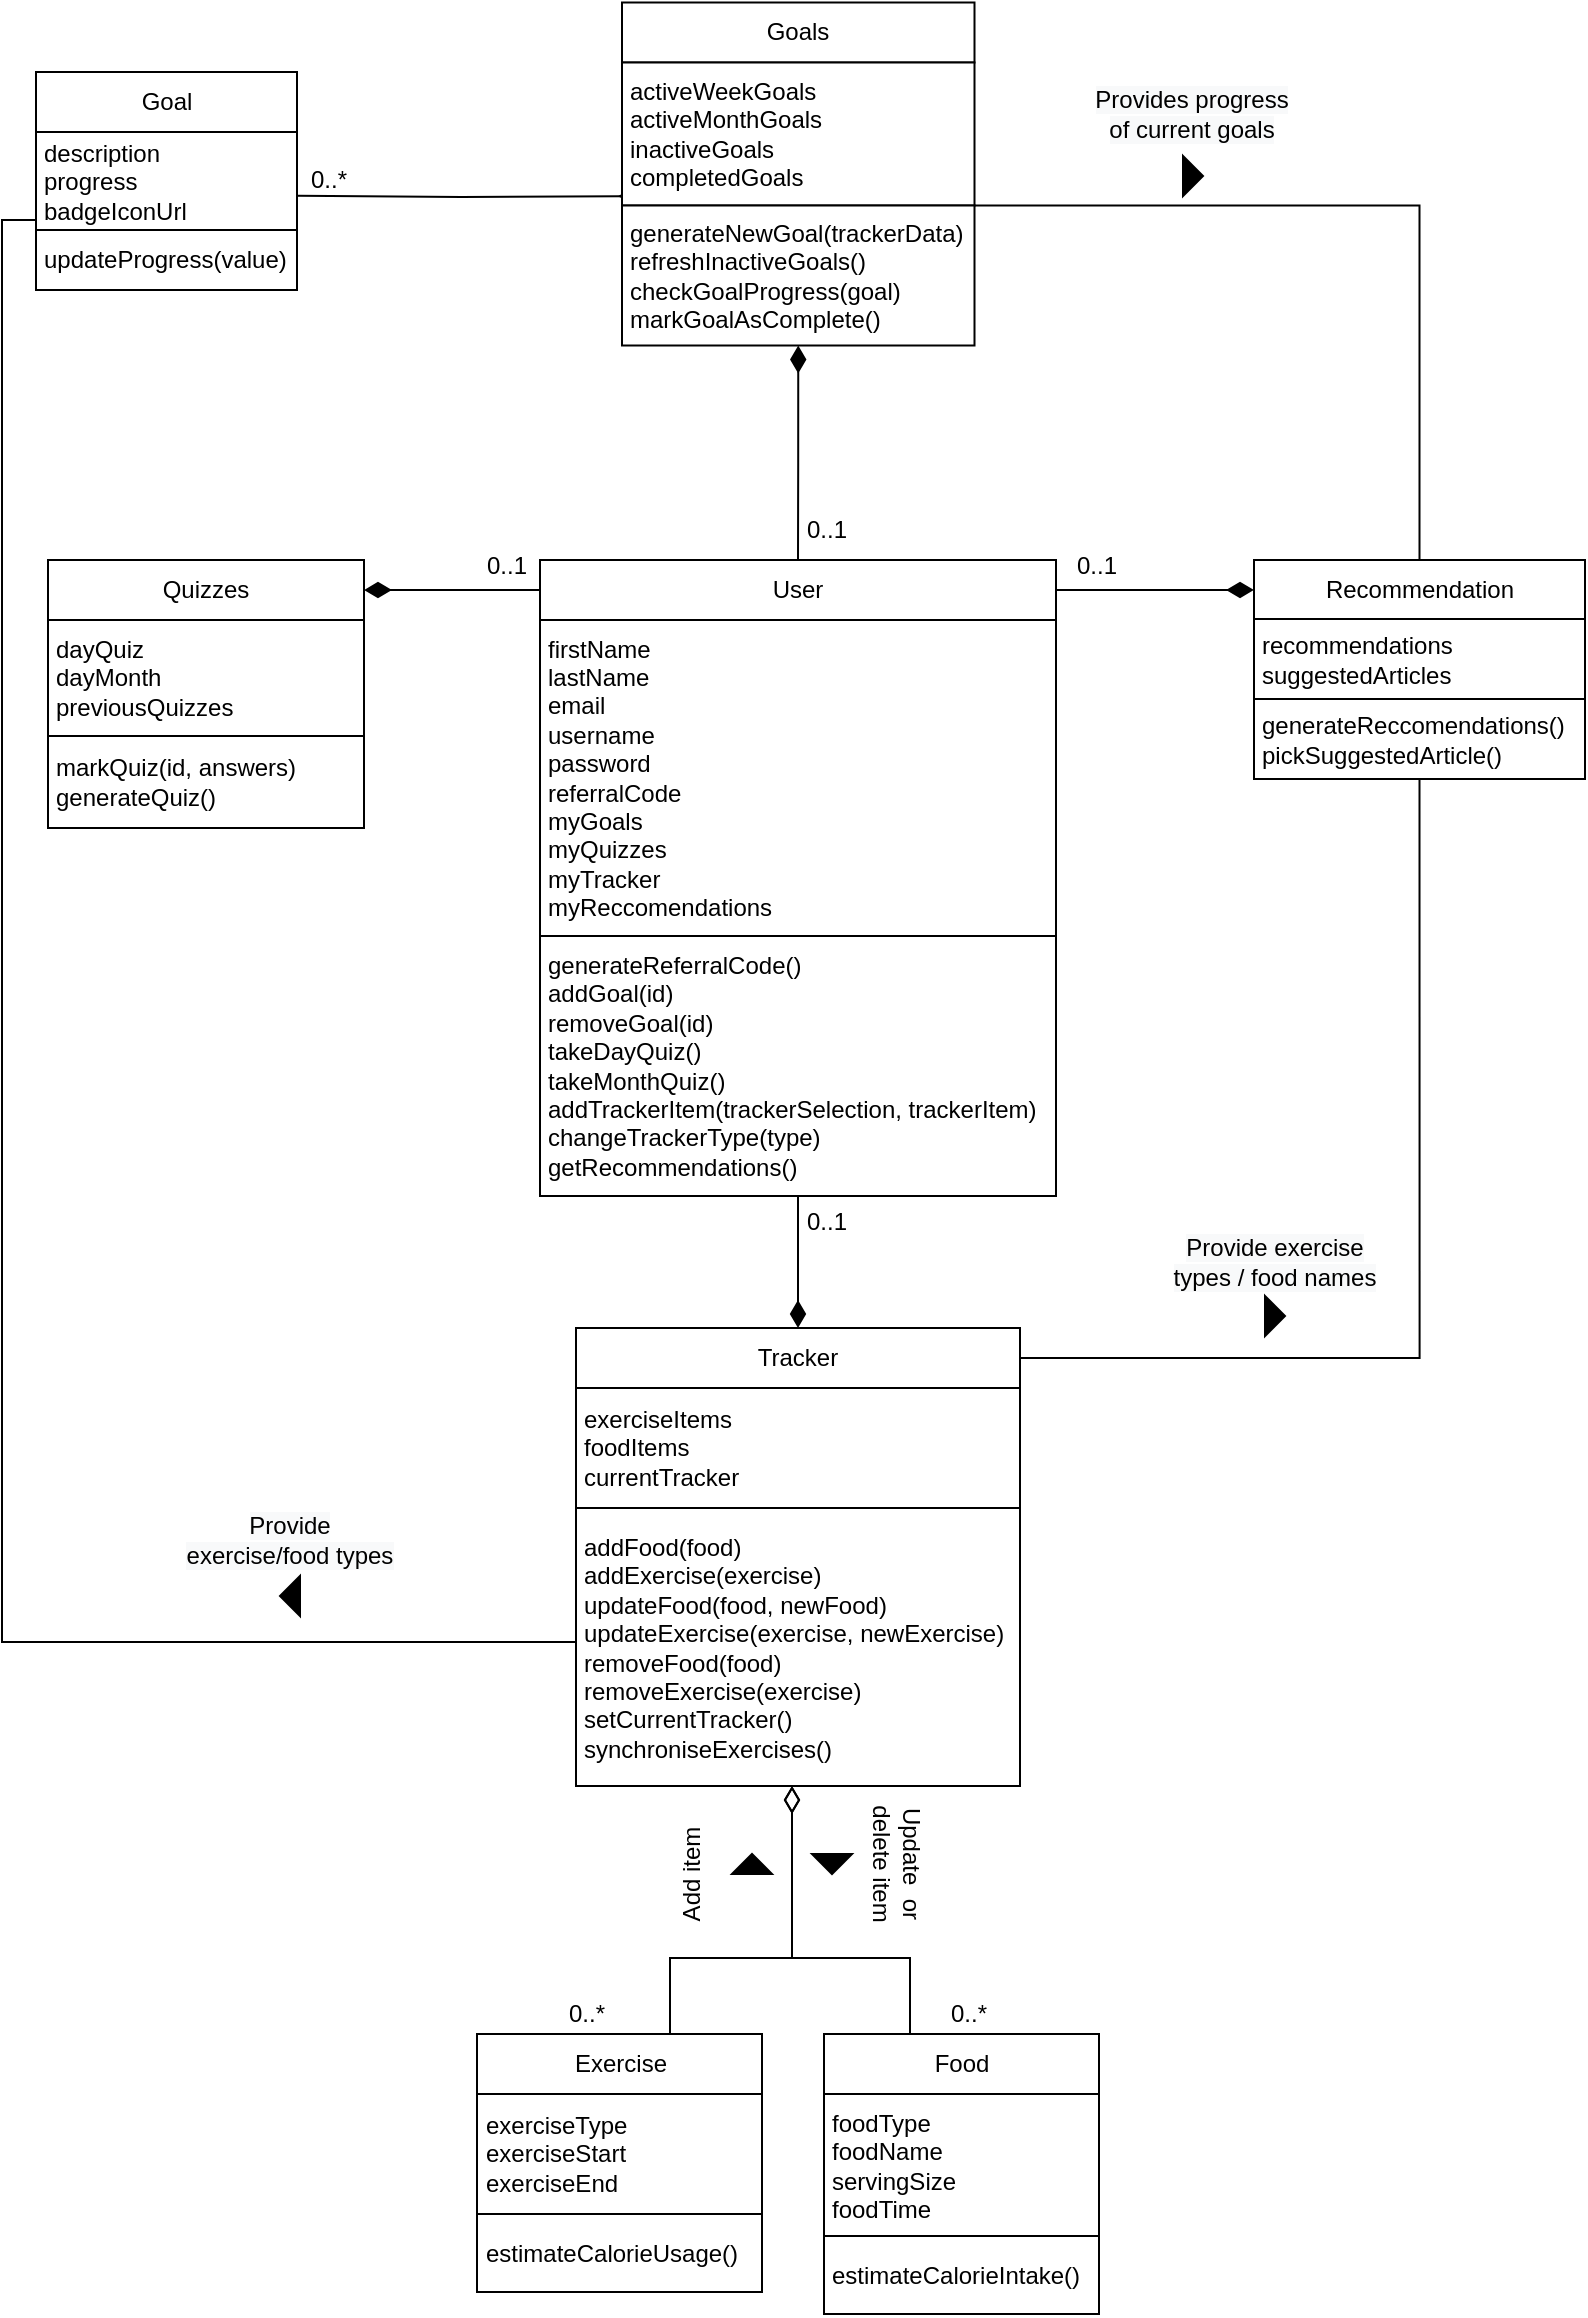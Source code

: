<mxfile version="20.8.10" type="github">
  <diagram id="1zsrYsu_AoUvq1Fhgnbw" name="Page-1">
    <mxGraphModel dx="1417" dy="1466" grid="0" gridSize="10" guides="1" tooltips="1" connect="1" arrows="1" fold="1" page="0" pageScale="1" pageWidth="827" pageHeight="1169" math="0" shadow="0">
      <root>
        <mxCell id="0" />
        <mxCell id="1" parent="0" />
        <mxCell id="FTgBYZZlQ3uHb3LYkkLP-57" style="edgeStyle=orthogonalEdgeStyle;rounded=0;orthogonalLoop=1;jettySize=auto;html=1;exitX=0.5;exitY=0;exitDx=0;exitDy=0;entryX=0.5;entryY=1;entryDx=0;entryDy=0;endArrow=none;endFill=0;startArrow=diamondThin;startFill=1;startSize=11;" parent="1" source="FTgBYZZlQ3uHb3LYkkLP-59" target="FTgBYZZlQ3uHb3LYkkLP-95" edge="1">
          <mxGeometry relative="1" as="geometry" />
        </mxCell>
        <mxCell id="FTgBYZZlQ3uHb3LYkkLP-58" style="edgeStyle=orthogonalEdgeStyle;rounded=0;jumpSize=6;orthogonalLoop=1;jettySize=auto;html=1;exitX=1;exitY=0.5;exitDx=0;exitDy=0;entryX=0.5;entryY=1;entryDx=0;entryDy=0;strokeWidth=1;fontSize=12;startArrow=none;startFill=0;endArrow=none;endFill=0;startSize=6;endSize=11;" parent="1" source="FTgBYZZlQ3uHb3LYkkLP-59" target="FTgBYZZlQ3uHb3LYkkLP-93" edge="1">
          <mxGeometry relative="1" as="geometry" />
        </mxCell>
        <mxCell id="FTgBYZZlQ3uHb3LYkkLP-60" style="edgeStyle=orthogonalEdgeStyle;rounded=0;orthogonalLoop=1;jettySize=auto;html=1;endArrow=diamondThin;endFill=0;endSize=11;exitX=0.75;exitY=0;exitDx=0;exitDy=0;" parent="1" target="FTgBYZZlQ3uHb3LYkkLP-91" edge="1">
          <mxGeometry relative="1" as="geometry">
            <Array as="points">
              <mxPoint x="160" y="889" />
              <mxPoint x="160" y="851" />
              <mxPoint x="221" y="851" />
            </Array>
            <mxPoint x="162.5" y="889.0" as="sourcePoint" />
            <mxPoint x="221" y="756" as="targetPoint" />
          </mxGeometry>
        </mxCell>
        <mxCell id="FTgBYZZlQ3uHb3LYkkLP-62" style="edgeStyle=orthogonalEdgeStyle;rounded=0;orthogonalLoop=1;jettySize=auto;html=1;endArrow=diamondThin;endFill=0;startSize=6;endSize=11;exitX=0.25;exitY=0;exitDx=0;exitDy=0;" parent="1" source="FTgBYZZlQ3uHb3LYkkLP-63" target="FTgBYZZlQ3uHb3LYkkLP-91" edge="1">
          <mxGeometry relative="1" as="geometry">
            <Array as="points">
              <mxPoint x="280" y="889" />
              <mxPoint x="280" y="851" />
              <mxPoint x="221" y="851" />
            </Array>
            <mxPoint x="221" y="756" as="targetPoint" />
          </mxGeometry>
        </mxCell>
        <mxCell id="FTgBYZZlQ3uHb3LYkkLP-64" style="edgeStyle=orthogonalEdgeStyle;rounded=0;orthogonalLoop=1;jettySize=auto;html=1;entryX=1;entryY=0.5;entryDx=0;entryDy=0;endArrow=none;endFill=0;startArrow=diamondThin;startFill=1;startSize=11;" parent="1" source="FTgBYZZlQ3uHb3LYkkLP-66" target="FTgBYZZlQ3uHb3LYkkLP-56" edge="1">
          <mxGeometry relative="1" as="geometry" />
        </mxCell>
        <mxCell id="FTgBYZZlQ3uHb3LYkkLP-65" style="edgeStyle=orthogonalEdgeStyle;rounded=0;orthogonalLoop=1;jettySize=auto;html=1;entryX=1;entryY=1;entryDx=0;entryDy=0;endArrow=none;endFill=0;" parent="1" source="FTgBYZZlQ3uHb3LYkkLP-66" target="FTgBYZZlQ3uHb3LYkkLP-102" edge="1">
          <mxGeometry relative="1" as="geometry">
            <Array as="points">
              <mxPoint x="535" y="-25" />
            </Array>
          </mxGeometry>
        </mxCell>
        <mxCell id="FTgBYZZlQ3uHb3LYkkLP-67" style="edgeStyle=orthogonalEdgeStyle;rounded=0;orthogonalLoop=1;jettySize=auto;html=1;entryX=0.5;entryY=0;entryDx=0;entryDy=0;endArrow=none;endFill=0;startArrow=diamondThin;startFill=1;endSize=6;jumpSize=6;fontSize=12;strokeWidth=1;startSize=11;exitX=0.5;exitY=1;exitDx=0;exitDy=0;" parent="1" source="FTgBYZZlQ3uHb3LYkkLP-104" target="FTgBYZZlQ3uHb3LYkkLP-56" edge="1">
          <mxGeometry relative="1" as="geometry" />
        </mxCell>
        <mxCell id="FTgBYZZlQ3uHb3LYkkLP-69" style="edgeStyle=orthogonalEdgeStyle;rounded=0;orthogonalLoop=1;jettySize=auto;html=1;entryX=0;entryY=0.5;entryDx=0;entryDy=0;endArrow=none;endFill=0;startArrow=diamondThin;startFill=1;startSize=11;" parent="1" source="FTgBYZZlQ3uHb3LYkkLP-70" target="FTgBYZZlQ3uHb3LYkkLP-56" edge="1">
          <mxGeometry relative="1" as="geometry" />
        </mxCell>
        <mxCell id="FTgBYZZlQ3uHb3LYkkLP-71" value="0..1" style="text;html=1;align=center;verticalAlign=middle;resizable=0;points=[];autosize=1;strokeColor=none;fillColor=none;" parent="1" vertex="1">
          <mxGeometry x="218" y="468" width="40" height="30" as="geometry" />
        </mxCell>
        <mxCell id="FTgBYZZlQ3uHb3LYkkLP-72" value="0..1" style="text;html=1;align=center;verticalAlign=middle;resizable=0;points=[];autosize=1;strokeColor=none;fillColor=none;" parent="1" vertex="1">
          <mxGeometry x="353" y="140" width="40" height="30" as="geometry" />
        </mxCell>
        <mxCell id="FTgBYZZlQ3uHb3LYkkLP-73" value="0..1" style="text;html=1;align=center;verticalAlign=middle;resizable=0;points=[];autosize=1;strokeColor=none;fillColor=none;" parent="1" vertex="1">
          <mxGeometry x="218" y="122" width="40" height="30" as="geometry" />
        </mxCell>
        <mxCell id="FTgBYZZlQ3uHb3LYkkLP-74" value="0..1" style="text;html=1;align=center;verticalAlign=middle;resizable=0;points=[];autosize=1;strokeColor=none;fillColor=none;" parent="1" vertex="1">
          <mxGeometry x="57.5" y="140" width="40" height="30" as="geometry" />
        </mxCell>
        <mxCell id="FTgBYZZlQ3uHb3LYkkLP-75" value="0..*" style="text;html=1;align=center;verticalAlign=middle;resizable=0;points=[];autosize=1;strokeColor=none;fillColor=none;" parent="1" vertex="1">
          <mxGeometry x="97.5" y="864" width="40" height="30" as="geometry" />
        </mxCell>
        <mxCell id="FTgBYZZlQ3uHb3LYkkLP-76" value="0..*" style="text;html=1;align=center;verticalAlign=middle;resizable=0;points=[];autosize=1;strokeColor=none;fillColor=none;" parent="1" vertex="1">
          <mxGeometry x="288.5" y="864" width="40" height="30" as="geometry" />
        </mxCell>
        <mxCell id="FTgBYZZlQ3uHb3LYkkLP-77" value="" style="triangle;whiteSpace=wrap;html=1;fontSize=12;fillColor=#000000;rotation=-90;" parent="1" vertex="1">
          <mxGeometry x="196" y="794" width="10" height="20" as="geometry" />
        </mxCell>
        <mxCell id="FTgBYZZlQ3uHb3LYkkLP-78" value="" style="triangle;whiteSpace=wrap;html=1;fontSize=12;fillColor=#000000;rotation=90;" parent="1" vertex="1">
          <mxGeometry x="236" y="794" width="10" height="20" as="geometry" />
        </mxCell>
        <mxCell id="FTgBYZZlQ3uHb3LYkkLP-79" value="Add item" style="text;html=1;strokeColor=none;fillColor=none;align=center;verticalAlign=middle;whiteSpace=wrap;rounded=0;fontSize=12;rotation=-90;" parent="1" vertex="1">
          <mxGeometry x="141" y="794" width="60" height="30" as="geometry" />
        </mxCell>
        <mxCell id="FTgBYZZlQ3uHb3LYkkLP-80" value="Update&amp;nbsp; or delete item" style="text;html=1;strokeColor=none;fillColor=none;align=center;verticalAlign=middle;whiteSpace=wrap;rounded=0;fontSize=12;rotation=90;" parent="1" vertex="1">
          <mxGeometry x="241" y="789" width="65" height="30" as="geometry" />
        </mxCell>
        <mxCell id="FTgBYZZlQ3uHb3LYkkLP-81" value="" style="triangle;whiteSpace=wrap;html=1;fontSize=12;fillColor=#000000;" parent="1" vertex="1">
          <mxGeometry x="457.5" y="520" width="10" height="20" as="geometry" />
        </mxCell>
        <mxCell id="FTgBYZZlQ3uHb3LYkkLP-82" value="" style="triangle;whiteSpace=wrap;html=1;fontSize=12;fillColor=#000000;" parent="1" vertex="1">
          <mxGeometry x="416.5" y="-50" width="10" height="20" as="geometry" />
        </mxCell>
        <mxCell id="FTgBYZZlQ3uHb3LYkkLP-83" value="&lt;span style=&quot;background-color: rgb(248, 249, 250);&quot;&gt;Provides progress of current goals&lt;/span&gt;" style="text;html=1;strokeColor=none;fillColor=none;align=center;verticalAlign=middle;whiteSpace=wrap;rounded=0;fontSize=12;" parent="1" vertex="1">
          <mxGeometry x="370" y="-86" width="101.5" height="30" as="geometry" />
        </mxCell>
        <mxCell id="FTgBYZZlQ3uHb3LYkkLP-84" value="&lt;span style=&quot;background-color: rgb(248, 249, 250);&quot;&gt;Provide exercise types / food names&lt;/span&gt;" style="text;html=1;strokeColor=none;fillColor=none;align=center;verticalAlign=middle;whiteSpace=wrap;rounded=0;fontSize=12;" parent="1" vertex="1">
          <mxGeometry x="406" y="488" width="113" height="30" as="geometry" />
        </mxCell>
        <mxCell id="FTgBYZZlQ3uHb3LYkkLP-90" style="edgeStyle=orthogonalEdgeStyle;rounded=0;orthogonalLoop=1;jettySize=auto;html=1;entryX=0;entryY=0.75;entryDx=0;entryDy=0;startArrow=none;startFill=0;endArrow=none;endFill=0;" parent="1" source="FTgBYZZlQ3uHb3LYkkLP-91" target="FTgBYZZlQ3uHb3LYkkLP-106" edge="1">
          <mxGeometry relative="1" as="geometry">
            <Array as="points">
              <mxPoint x="-174" y="693" />
              <mxPoint x="-174" y="-18" />
              <mxPoint x="-157" y="-18" />
            </Array>
          </mxGeometry>
        </mxCell>
        <mxCell id="FTgBYZZlQ3uHb3LYkkLP-103" style="edgeStyle=orthogonalEdgeStyle;rounded=0;orthogonalLoop=1;jettySize=auto;html=1;entryX=1.001;entryY=0.65;entryDx=0;entryDy=0;entryPerimeter=0;startArrow=diamondThin;startFill=0;endArrow=none;endFill=0;startSize=11;" parent="1" target="FTgBYZZlQ3uHb3LYkkLP-106" edge="1">
          <mxGeometry relative="1" as="geometry">
            <mxPoint x="148" y="-30" as="sourcePoint" />
            <mxPoint x="-8.5" y="-26.68" as="targetPoint" />
            <Array as="points" />
          </mxGeometry>
        </mxCell>
        <mxCell id="FTgBYZZlQ3uHb3LYkkLP-108" value="0..*" style="text;html=1;align=center;verticalAlign=middle;resizable=0;points=[];autosize=1;strokeColor=none;fillColor=none;" parent="1" vertex="1">
          <mxGeometry x="-31" y="-53" width="40" height="30" as="geometry" />
        </mxCell>
        <mxCell id="FTgBYZZlQ3uHb3LYkkLP-109" value="" style="triangle;whiteSpace=wrap;html=1;fontSize=12;fillColor=#000000;rotation=-180;" parent="1" vertex="1">
          <mxGeometry x="-35" y="660" width="10" height="20" as="geometry" />
        </mxCell>
        <mxCell id="FTgBYZZlQ3uHb3LYkkLP-110" value="&lt;span style=&quot;background-color: rgb(248, 249, 250);&quot;&gt;Provide exercise/food types&lt;/span&gt;" style="text;html=1;strokeColor=none;fillColor=none;align=center;verticalAlign=middle;whiteSpace=wrap;rounded=0;fontSize=12;" parent="1" vertex="1">
          <mxGeometry x="-84" y="627" width="108" height="30" as="geometry" />
        </mxCell>
        <mxCell id="FTgBYZZlQ3uHb3LYkkLP-111" value="" style="group" parent="1" vertex="1" connectable="0">
          <mxGeometry x="-151" y="152" width="158" height="146" as="geometry" />
        </mxCell>
        <mxCell id="FTgBYZZlQ3uHb3LYkkLP-70" value="Quizzes" style="rounded=0;whiteSpace=wrap;html=1;" parent="FTgBYZZlQ3uHb3LYkkLP-111" vertex="1">
          <mxGeometry width="158.0" height="30" as="geometry" />
        </mxCell>
        <mxCell id="FTgBYZZlQ3uHb3LYkkLP-100" value="dayQuiz&lt;br&gt;dayMonth&lt;br&gt;previousQuizzes" style="rounded=0;whiteSpace=wrap;html=1;align=left;spacingLeft=2;" parent="FTgBYZZlQ3uHb3LYkkLP-111" vertex="1">
          <mxGeometry y="30" width="158.0" height="58" as="geometry" />
        </mxCell>
        <mxCell id="FTgBYZZlQ3uHb3LYkkLP-101" value="markQuiz(id, answers)&lt;br&gt;generateQuiz()" style="rounded=0;whiteSpace=wrap;html=1;align=left;spacingLeft=2;" parent="FTgBYZZlQ3uHb3LYkkLP-111" vertex="1">
          <mxGeometry y="88" width="158" height="46" as="geometry" />
        </mxCell>
        <mxCell id="FTgBYZZlQ3uHb3LYkkLP-112" value="" style="group" parent="1" vertex="1" connectable="0">
          <mxGeometry x="-157" y="-86" width="130.5" height="103" as="geometry" />
        </mxCell>
        <mxCell id="FTgBYZZlQ3uHb3LYkkLP-105" value="Goal" style="rounded=0;whiteSpace=wrap;html=1;" parent="FTgBYZZlQ3uHb3LYkkLP-112" vertex="1">
          <mxGeometry y="-6" width="130.5" height="30" as="geometry" />
        </mxCell>
        <mxCell id="FTgBYZZlQ3uHb3LYkkLP-106" value="description&lt;br&gt;progress&lt;br&gt;badgeIconUrl" style="rounded=0;whiteSpace=wrap;html=1;align=left;spacingLeft=2;" parent="FTgBYZZlQ3uHb3LYkkLP-112" vertex="1">
          <mxGeometry y="24" width="130.5" height="49" as="geometry" />
        </mxCell>
        <mxCell id="FTgBYZZlQ3uHb3LYkkLP-107" value="updateProgress(value)" style="rounded=0;whiteSpace=wrap;html=1;align=left;spacingLeft=2;" parent="FTgBYZZlQ3uHb3LYkkLP-112" vertex="1">
          <mxGeometry y="73" width="130.5" height="30" as="geometry" />
        </mxCell>
        <mxCell id="FTgBYZZlQ3uHb3LYkkLP-113" value="" style="group" parent="1" vertex="1" connectable="0">
          <mxGeometry x="136" y="-126.75" width="176.25" height="171.5" as="geometry" />
        </mxCell>
        <mxCell id="FTgBYZZlQ3uHb3LYkkLP-68" value="Goals" style="rounded=0;whiteSpace=wrap;html=1;" parent="FTgBYZZlQ3uHb3LYkkLP-113" vertex="1">
          <mxGeometry width="176.25" height="30" as="geometry" />
        </mxCell>
        <mxCell id="FTgBYZZlQ3uHb3LYkkLP-102" value="activeWeekGoals&lt;br&gt;activeMonthGoals&lt;br&gt;inactiveGoals&lt;br&gt;completedGoals" style="rounded=0;whiteSpace=wrap;html=1;align=left;spacingLeft=2;" parent="FTgBYZZlQ3uHb3LYkkLP-113" vertex="1">
          <mxGeometry y="30" width="176.25" height="71.5" as="geometry" />
        </mxCell>
        <mxCell id="FTgBYZZlQ3uHb3LYkkLP-104" value="generateNewGoal(trackerData)&lt;br&gt;refreshInactiveGoals()&lt;br&gt;checkGoalProgress(goal)&lt;br&gt;markGoalAsComplete()" style="rounded=0;whiteSpace=wrap;html=1;align=left;spacingLeft=2;" parent="FTgBYZZlQ3uHb3LYkkLP-113" vertex="1">
          <mxGeometry y="101.5" width="176.25" height="70" as="geometry" />
        </mxCell>
        <mxCell id="FTgBYZZlQ3uHb3LYkkLP-114" value="" style="group" parent="1" vertex="1" connectable="0">
          <mxGeometry x="95" y="152" width="258" height="318" as="geometry" />
        </mxCell>
        <mxCell id="FTgBYZZlQ3uHb3LYkkLP-56" value="User" style="rounded=0;whiteSpace=wrap;html=1;" parent="FTgBYZZlQ3uHb3LYkkLP-114" vertex="1">
          <mxGeometry width="258" height="30" as="geometry" />
        </mxCell>
        <mxCell id="FTgBYZZlQ3uHb3LYkkLP-94" value="firstName&lt;br&gt;lastName&lt;br&gt;email&lt;br&gt;username&lt;br&gt;password&lt;br&gt;referralCode&lt;br&gt;myGoals&lt;br&gt;myQuizzes&lt;br&gt;myTracker&lt;br&gt;myReccomendations" style="rounded=0;whiteSpace=wrap;html=1;align=left;spacingLeft=2;" parent="FTgBYZZlQ3uHb3LYkkLP-114" vertex="1">
          <mxGeometry y="30" width="258" height="158" as="geometry" />
        </mxCell>
        <mxCell id="FTgBYZZlQ3uHb3LYkkLP-95" value="generateReferralCode()&lt;br&gt;addGoal(id)&lt;br&gt;removeGoal(id)&lt;br&gt;takeDayQuiz()&lt;br&gt;takeMonthQuiz()&lt;br&gt;addTrackerItem(trackerSelection, trackerItem)&lt;br&gt;changeTrackerType(type)&lt;br&gt;getRecommendations()" style="rounded=0;whiteSpace=wrap;html=1;align=left;spacingLeft=2;" parent="FTgBYZZlQ3uHb3LYkkLP-114" vertex="1">
          <mxGeometry y="188" width="258" height="130" as="geometry" />
        </mxCell>
        <mxCell id="FTgBYZZlQ3uHb3LYkkLP-115" value="" style="group" parent="1" vertex="1" connectable="0">
          <mxGeometry x="452" y="152" width="165.5" height="109.5" as="geometry" />
        </mxCell>
        <mxCell id="FTgBYZZlQ3uHb3LYkkLP-66" value="Recommendation" style="rounded=0;whiteSpace=wrap;html=1;" parent="FTgBYZZlQ3uHb3LYkkLP-115" vertex="1">
          <mxGeometry width="165.5" height="30" as="geometry" />
        </mxCell>
        <mxCell id="FTgBYZZlQ3uHb3LYkkLP-92" value="recommendations&lt;br&gt;suggestedArticles" style="rounded=0;whiteSpace=wrap;html=1;align=left;spacingLeft=2;" parent="FTgBYZZlQ3uHb3LYkkLP-115" vertex="1">
          <mxGeometry y="29.5" width="165.5" height="40" as="geometry" />
        </mxCell>
        <mxCell id="FTgBYZZlQ3uHb3LYkkLP-93" value="generateReccomendations()&lt;br&gt;pickSuggestedArticle()" style="rounded=0;whiteSpace=wrap;html=1;align=left;spacingLeft=2;" parent="FTgBYZZlQ3uHb3LYkkLP-115" vertex="1">
          <mxGeometry y="69.5" width="165.5" height="40" as="geometry" />
        </mxCell>
        <mxCell id="FTgBYZZlQ3uHb3LYkkLP-116" value="" style="group" parent="1" vertex="1" connectable="0">
          <mxGeometry x="113" y="536" width="222" height="229" as="geometry" />
        </mxCell>
        <mxCell id="FTgBYZZlQ3uHb3LYkkLP-59" value="Tracker" style="rounded=0;whiteSpace=wrap;html=1;" parent="FTgBYZZlQ3uHb3LYkkLP-116" vertex="1">
          <mxGeometry width="222" height="30" as="geometry" />
        </mxCell>
        <mxCell id="FTgBYZZlQ3uHb3LYkkLP-89" value="exerciseItems&lt;br&gt;foodItems&lt;br&gt;currentTracker" style="rounded=0;whiteSpace=wrap;html=1;align=left;spacingLeft=2;" parent="FTgBYZZlQ3uHb3LYkkLP-116" vertex="1">
          <mxGeometry y="30" width="222" height="60" as="geometry" />
        </mxCell>
        <mxCell id="FTgBYZZlQ3uHb3LYkkLP-91" value="addFood(food)&lt;br&gt;addExercise(exercise)&lt;br&gt;updateFood(food, newFood)&lt;br&gt;updateExercise(exercise, newExercise)&lt;br&gt;removeFood(food)&lt;br&gt;removeExercise(exercise)&lt;br&gt;setCurrentTracker()&lt;br&gt;synchroniseExercises()" style="rounded=0;whiteSpace=wrap;html=1;align=left;spacingLeft=2;" parent="FTgBYZZlQ3uHb3LYkkLP-116" vertex="1">
          <mxGeometry y="90" width="222" height="139" as="geometry" />
        </mxCell>
        <mxCell id="FTgBYZZlQ3uHb3LYkkLP-117" value="" style="group" parent="1" vertex="1" connectable="0">
          <mxGeometry x="237" y="889" width="137.5" height="140" as="geometry" />
        </mxCell>
        <mxCell id="FTgBYZZlQ3uHb3LYkkLP-63" value="Food" style="rounded=0;whiteSpace=wrap;html=1;" parent="FTgBYZZlQ3uHb3LYkkLP-117" vertex="1">
          <mxGeometry width="137.5" height="30" as="geometry" />
        </mxCell>
        <mxCell id="FTgBYZZlQ3uHb3LYkkLP-87" value="foodType&lt;br&gt;foodName&lt;br&gt;servingSize&lt;br&gt;foodTime" style="rounded=0;whiteSpace=wrap;html=1;align=left;spacingLeft=2;" parent="FTgBYZZlQ3uHb3LYkkLP-117" vertex="1">
          <mxGeometry y="30" width="137.5" height="71" as="geometry" />
        </mxCell>
        <mxCell id="FTgBYZZlQ3uHb3LYkkLP-88" value="estimateCalorieIntake()" style="rounded=0;whiteSpace=wrap;html=1;align=left;spacingLeft=2;" parent="FTgBYZZlQ3uHb3LYkkLP-117" vertex="1">
          <mxGeometry y="101" width="137.5" height="39" as="geometry" />
        </mxCell>
        <mxCell id="FTgBYZZlQ3uHb3LYkkLP-120" value="" style="group" parent="1" vertex="1" connectable="0">
          <mxGeometry x="63.5" y="889" width="142.5" height="129" as="geometry" />
        </mxCell>
        <mxCell id="FTgBYZZlQ3uHb3LYkkLP-86" value="estimateCalorieUsage()" style="rounded=0;whiteSpace=wrap;html=1;align=left;spacingLeft=2;" parent="FTgBYZZlQ3uHb3LYkkLP-120" vertex="1">
          <mxGeometry y="90" width="142.5" height="39" as="geometry" />
        </mxCell>
        <mxCell id="FTgBYZZlQ3uHb3LYkkLP-118" value="Exercise" style="rounded=0;whiteSpace=wrap;html=1;" parent="FTgBYZZlQ3uHb3LYkkLP-120" vertex="1">
          <mxGeometry width="142.5" height="30" as="geometry" />
        </mxCell>
        <mxCell id="FTgBYZZlQ3uHb3LYkkLP-119" value="exerciseType&lt;br&gt;exerciseStart&lt;br&gt;exerciseEnd" style="rounded=0;whiteSpace=wrap;html=1;align=left;spacingLeft=2;" parent="FTgBYZZlQ3uHb3LYkkLP-120" vertex="1">
          <mxGeometry y="30" width="142.5" height="60" as="geometry" />
        </mxCell>
      </root>
    </mxGraphModel>
  </diagram>
</mxfile>
